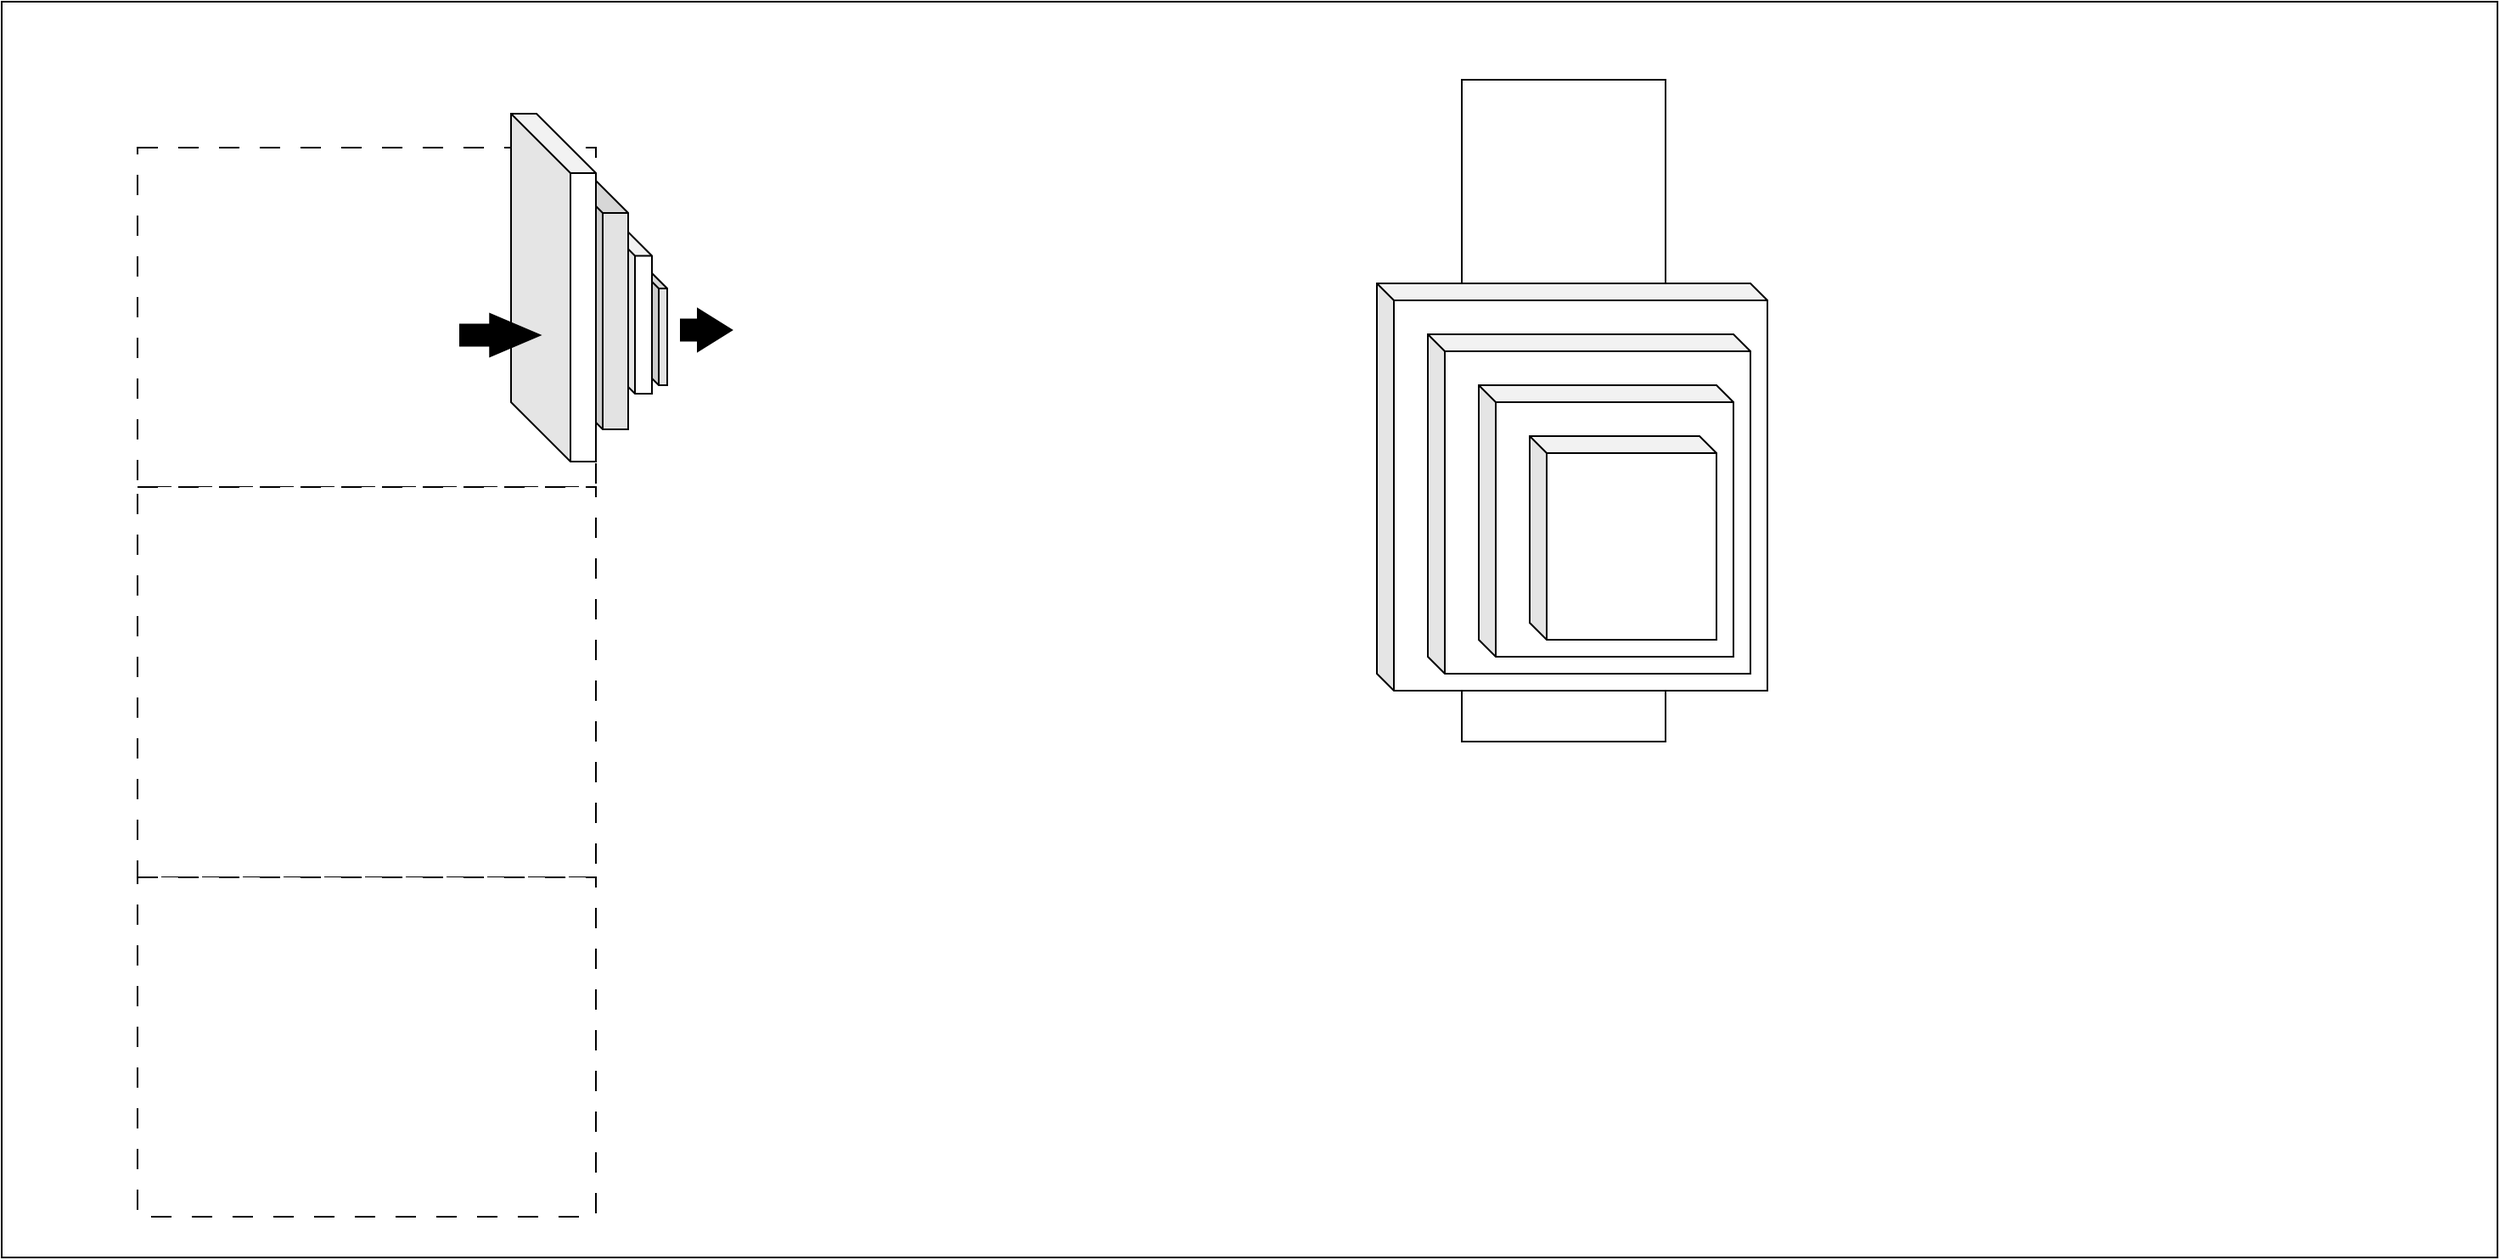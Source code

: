 <mxfile version="24.8.3">
  <diagram name="Page-1" id="oWpQuyWsI5b6c9RrgGSJ">
    <mxGraphModel dx="2600" dy="948" grid="1" gridSize="10" guides="1" tooltips="1" connect="1" arrows="1" fold="1" page="1" pageScale="1" pageWidth="850" pageHeight="1100" math="0" shadow="0">
      <root>
        <mxCell id="0" />
        <mxCell id="1" parent="0" />
        <mxCell id="6zhJlYsulUuh2FjV6277-1" value="" style="rounded=0;whiteSpace=wrap;html=1;fillColor=default;movable=0;resizable=0;rotatable=0;deletable=0;editable=0;locked=1;connectable=0;" parent="1" vertex="1">
          <mxGeometry x="-10" y="4" width="1470" height="740" as="geometry" />
        </mxCell>
        <mxCell id="5uMImB3oQAPNyLwCIlPE-5" value="" style="rounded=0;whiteSpace=wrap;html=1;" vertex="1" parent="1">
          <mxGeometry x="850" y="50" width="120" height="390" as="geometry" />
        </mxCell>
        <mxCell id="IlLakzSX_48Vmid3Y2EE-6" value="" style="shape=cube;whiteSpace=wrap;html=1;boundedLbl=1;backgroundOutline=1;darkOpacity=0.05;darkOpacity2=0.1;size=10;rotation=0;" vertex="1" parent="1">
          <mxGeometry x="800" y="170" width="230" height="240" as="geometry" />
        </mxCell>
        <mxCell id="c3fEns1w20oZdi5o-DZY-6" value="" style="rounded=0;whiteSpace=wrap;html=1;dashed=1;dashPattern=12 12;" vertex="1" parent="1">
          <mxGeometry x="70" y="90" width="270" height="200" as="geometry" />
        </mxCell>
        <mxCell id="IlLakzSX_48Vmid3Y2EE-7" value="" style="shape=cube;whiteSpace=wrap;html=1;boundedLbl=1;backgroundOutline=1;darkOpacity=0.05;darkOpacity2=0.1;size=10;rotation=0;" vertex="1" parent="1">
          <mxGeometry x="830" y="200" width="190" height="200" as="geometry" />
        </mxCell>
        <mxCell id="c3fEns1w20oZdi5o-DZY-7" value="" style="rounded=0;whiteSpace=wrap;html=1;dashed=1;dashPattern=12 12;" vertex="1" parent="1">
          <mxGeometry x="70" y="290" width="270" height="230" as="geometry" />
        </mxCell>
        <mxCell id="IlLakzSX_48Vmid3Y2EE-8" value="" style="shape=cube;whiteSpace=wrap;html=1;boundedLbl=1;backgroundOutline=1;darkOpacity=0.05;darkOpacity2=0.1;size=10;rotation=0;" vertex="1" parent="1">
          <mxGeometry x="860" y="230" width="150" height="160" as="geometry" />
        </mxCell>
        <mxCell id="c3fEns1w20oZdi5o-DZY-8" value="" style="rounded=0;whiteSpace=wrap;html=1;dashed=1;dashPattern=12 12;" vertex="1" parent="1">
          <mxGeometry x="70" y="520" width="270" height="200" as="geometry" />
        </mxCell>
        <mxCell id="IlLakzSX_48Vmid3Y2EE-9" value="" style="shape=cube;whiteSpace=wrap;html=1;boundedLbl=1;backgroundOutline=1;darkOpacity=0.05;darkOpacity2=0.1;size=10;rotation=0;" vertex="1" parent="1">
          <mxGeometry x="890" y="260" width="110" height="120" as="geometry" />
        </mxCell>
        <mxCell id="IlLakzSX_48Vmid3Y2EE-16" value="" style="group" vertex="1" connectable="0" parent="1">
          <mxGeometry x="230" y="70" width="210" height="205" as="geometry" />
        </mxCell>
        <mxCell id="IlLakzSX_48Vmid3Y2EE-13" value="" style="shape=cube;whiteSpace=wrap;html=1;boundedLbl=1;backgroundOutline=1;darkOpacity=0.05;darkOpacity2=0.1;size=45;rotation=0;fillColor=#E3E3E3;" vertex="1" parent="IlLakzSX_48Vmid3Y2EE-16">
          <mxGeometry x="102" y="58.0" width="50.0" height="102.0" as="geometry" />
        </mxCell>
        <mxCell id="IlLakzSX_48Vmid3Y2EE-12" value="" style="shape=cube;whiteSpace=wrap;html=1;boundedLbl=1;backgroundOutline=1;darkOpacity=0.05;darkOpacity2=0.1;size=40;rotation=0;fillColor=default;strokeColor=default;align=center;verticalAlign=middle;fontFamily=Helvetica;fontSize=12;fontColor=default;" vertex="1" parent="IlLakzSX_48Vmid3Y2EE-16">
          <mxGeometry x="93.0" y="43.75" width="50.0" height="121.25" as="geometry" />
        </mxCell>
        <mxCell id="IlLakzSX_48Vmid3Y2EE-11" value="" style="shape=cube;whiteSpace=wrap;html=1;boundedLbl=1;backgroundOutline=1;darkOpacity=0.05;darkOpacity2=0.1;size=35;rotation=0;fillColor=#E3E3E3;strokeColor=default;align=center;verticalAlign=middle;fontFamily=Helvetica;fontSize=12;fontColor=default;" vertex="1" parent="IlLakzSX_48Vmid3Y2EE-16">
          <mxGeometry x="79.0" y="23.5" width="50.0" height="162.5" as="geometry" />
        </mxCell>
        <mxCell id="IlLakzSX_48Vmid3Y2EE-10" value="" style="shape=cube;whiteSpace=wrap;html=1;boundedLbl=1;backgroundOutline=1;darkOpacity=0.05;darkOpacity2=0.1;size=35;rotation=0;fillColor=default;fontColor=default;strokeColor=default;align=center;verticalAlign=middle;fontFamily=Helvetica;fontSize=12;" vertex="1" parent="IlLakzSX_48Vmid3Y2EE-16">
          <mxGeometry x="60" width="50.0" height="205" as="geometry" />
        </mxCell>
        <mxCell id="IlLakzSX_48Vmid3Y2EE-14" value="" style="html=1;shadow=0;dashed=0;align=center;verticalAlign=middle;shape=mxgraph.arrows2.arrow;dy=0.5;dx=29.37;notch=0;fillColor=#000000;" vertex="1" parent="IlLakzSX_48Vmid3Y2EE-16">
          <mxGeometry x="30" y="118" width="47" height="25" as="geometry" />
        </mxCell>
        <mxCell id="IlLakzSX_48Vmid3Y2EE-15" value="" style="html=1;shadow=0;align=center;verticalAlign=middle;shape=mxgraph.arrows2.arrow;dy=0.5;dx=20;notch=0;fillColor=#000000;" vertex="1" parent="IlLakzSX_48Vmid3Y2EE-16">
          <mxGeometry x="160" y="115" width="30" height="25" as="geometry" />
        </mxCell>
      </root>
    </mxGraphModel>
  </diagram>
</mxfile>
